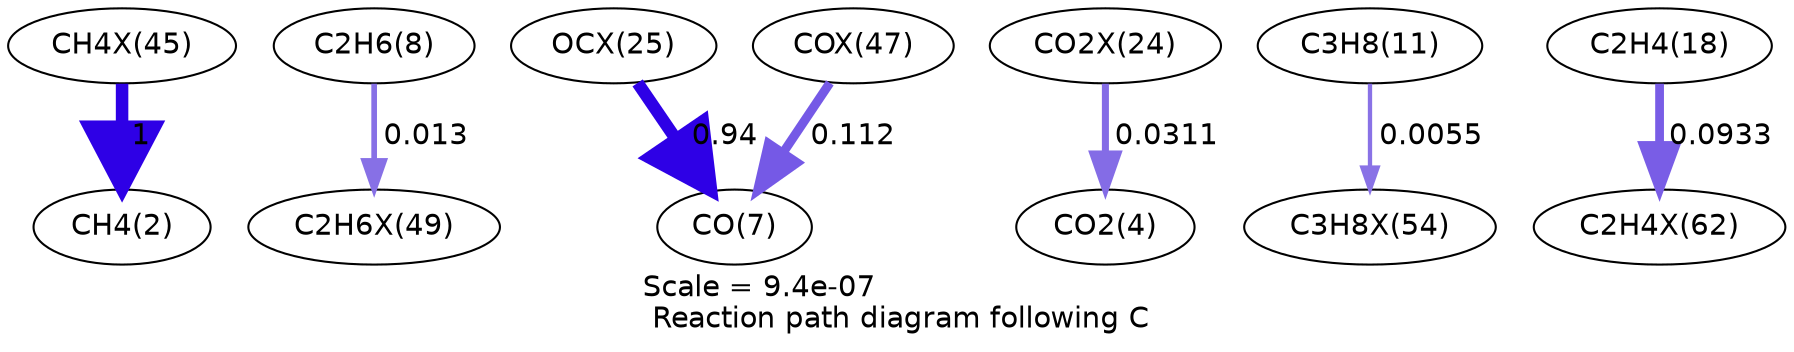 digraph reaction_paths {
center=1;
s46 -> s4[fontname="Helvetica", penwidth=6, arrowsize=3, color="0.7, 1.5, 0.9"
, label=" 1"];
s10 -> s50[fontname="Helvetica", penwidth=2.72, arrowsize=1.36, color="0.7, 0.513, 0.9"
, label=" 0.013"];
s42 -> s9[fontname="Helvetica", penwidth=5.95, arrowsize=2.98, color="0.7, 1.44, 0.9"
, label=" 0.94"];
s48 -> s9[fontname="Helvetica", penwidth=4.35, arrowsize=2.17, color="0.7, 0.612, 0.9"
, label=" 0.112"];
s41 -> s6[fontname="Helvetica", penwidth=3.38, arrowsize=1.69, color="0.7, 0.531, 0.9"
, label=" 0.0311"];
s13 -> s53[fontname="Helvetica", penwidth=2.07, arrowsize=1.04, color="0.7, 0.505, 0.9"
, label=" 0.0055"];
s20 -> s58[fontname="Helvetica", penwidth=4.21, arrowsize=2.1, color="0.7, 0.593, 0.9"
, label=" 0.0933"];
s4 [ fontname="Helvetica", label="CH4(2)"];
s6 [ fontname="Helvetica", label="CO2(4)"];
s9 [ fontname="Helvetica", label="CO(7)"];
s10 [ fontname="Helvetica", label="C2H6(8)"];
s13 [ fontname="Helvetica", label="C3H8(11)"];
s20 [ fontname="Helvetica", label="C2H4(18)"];
s41 [ fontname="Helvetica", label="CO2X(24)"];
s42 [ fontname="Helvetica", label="OCX(25)"];
s46 [ fontname="Helvetica", label="CH4X(45)"];
s48 [ fontname="Helvetica", label="COX(47)"];
s50 [ fontname="Helvetica", label="C2H6X(49)"];
s53 [ fontname="Helvetica", label="C3H8X(54)"];
s58 [ fontname="Helvetica", label="C2H4X(62)"];
 label = "Scale = 9.4e-07\l Reaction path diagram following C";
 fontname = "Helvetica";
}
